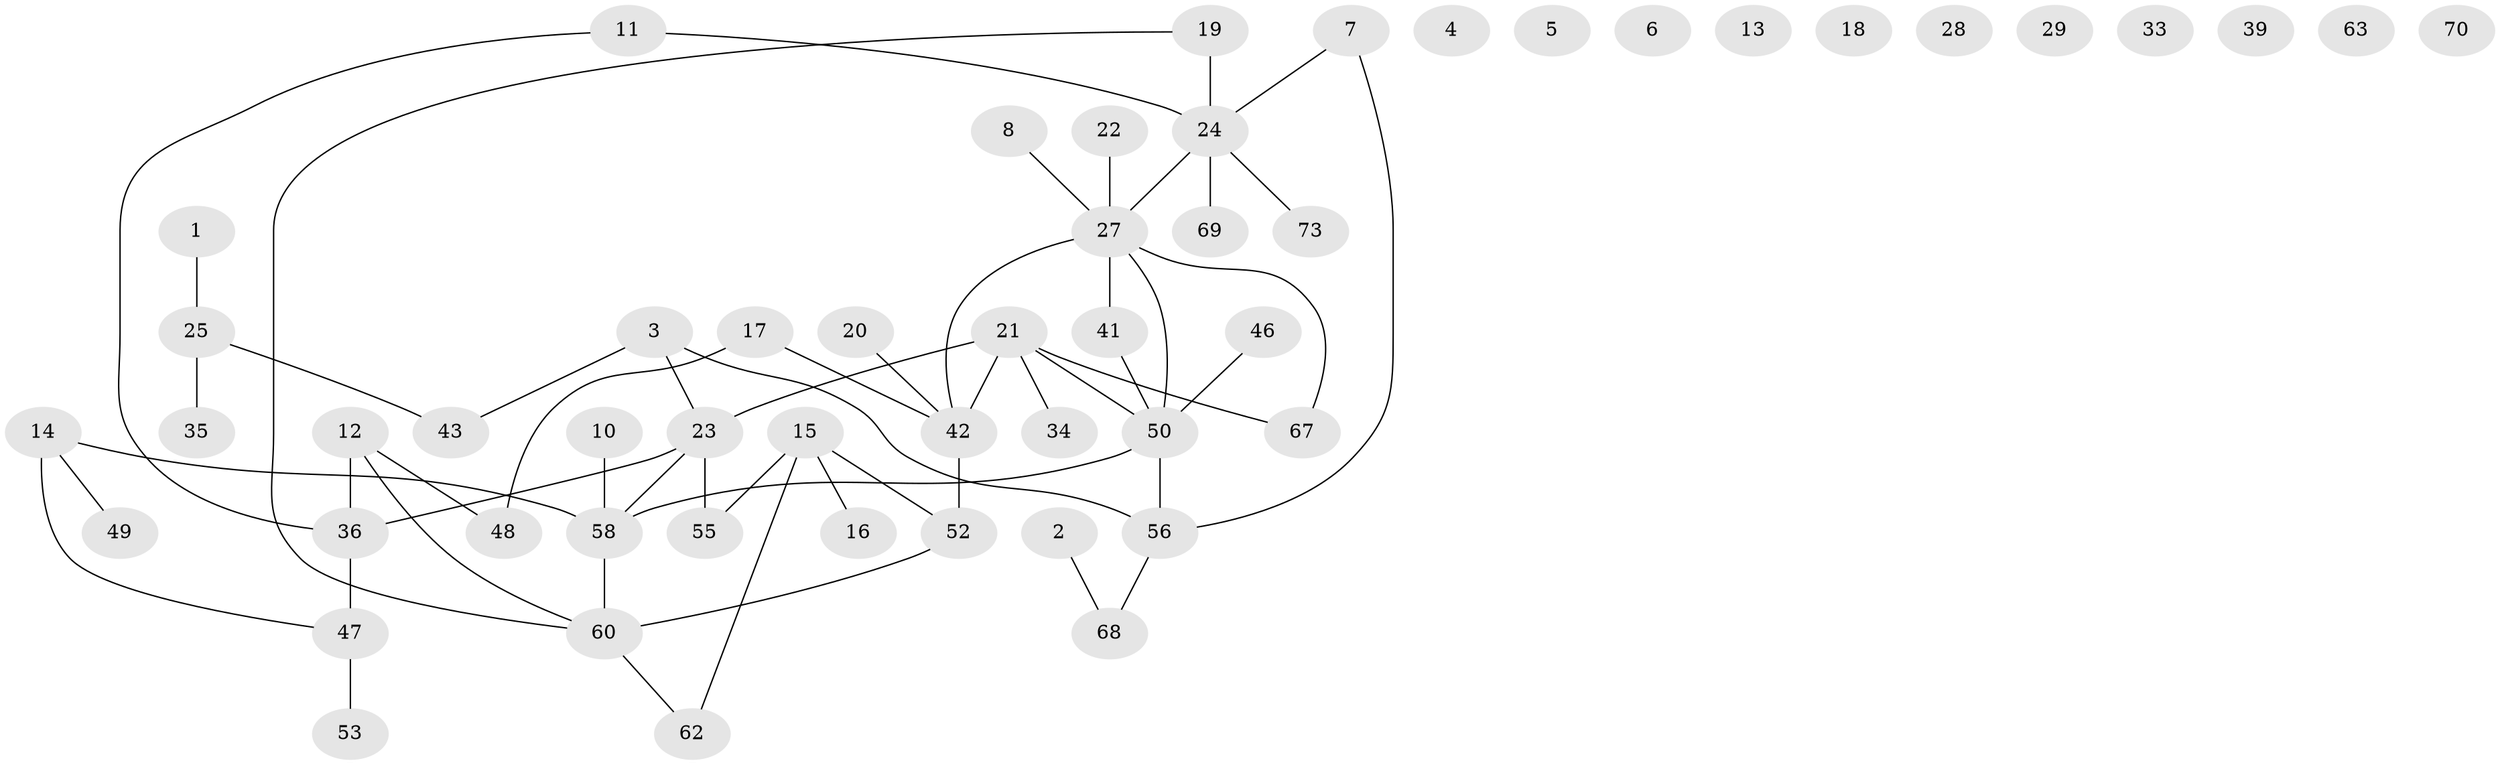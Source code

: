 // original degree distribution, {1: 0.24358974358974358, 4: 0.11538461538461539, 0: 0.1282051282051282, 2: 0.32051282051282054, 5: 0.07692307692307693, 3: 0.10256410256410256, 7: 0.01282051282051282}
// Generated by graph-tools (version 1.1) at 2025/41/03/06/25 10:41:23]
// undirected, 53 vertices, 55 edges
graph export_dot {
graph [start="1"]
  node [color=gray90,style=filled];
  1 [super="+38"];
  2 [super="+9"];
  3 [super="+61"];
  4 [super="+26"];
  5;
  6;
  7 [super="+57"];
  8;
  10 [super="+77"];
  11 [super="+75"];
  12 [super="+30"];
  13;
  14 [super="+59"];
  15 [super="+44"];
  16;
  17;
  18;
  19;
  20;
  21 [super="+31"];
  22;
  23 [super="+40"];
  24 [super="+37"];
  25 [super="+32"];
  27 [super="+51"];
  28;
  29;
  33;
  34;
  35;
  36 [super="+45"];
  39;
  41;
  42 [super="+64"];
  43;
  46;
  47 [super="+74"];
  48;
  49;
  50 [super="+54"];
  52;
  53;
  55;
  56 [super="+66"];
  58 [super="+78"];
  60 [super="+65"];
  62 [super="+76"];
  63;
  67 [super="+71"];
  68 [super="+72"];
  69;
  70;
  73;
  1 -- 25;
  2 -- 68;
  3 -- 23 [weight=2];
  3 -- 43;
  3 -- 56;
  7 -- 24;
  7 -- 56;
  8 -- 27;
  10 -- 58;
  11 -- 36;
  11 -- 24;
  12 -- 36;
  12 -- 48;
  12 -- 60;
  14 -- 47;
  14 -- 49;
  14 -- 58;
  15 -- 16;
  15 -- 52;
  15 -- 55;
  15 -- 62;
  17 -- 48;
  17 -- 42;
  19 -- 24 [weight=2];
  19 -- 60;
  20 -- 42;
  21 -- 23;
  21 -- 34;
  21 -- 67;
  21 -- 50;
  21 -- 42;
  22 -- 27;
  23 -- 55;
  23 -- 36;
  23 -- 58;
  24 -- 73;
  24 -- 27;
  24 -- 69;
  25 -- 35;
  25 -- 43;
  27 -- 41;
  27 -- 50;
  27 -- 67;
  27 -- 42;
  36 -- 47 [weight=2];
  41 -- 50;
  42 -- 52;
  46 -- 50;
  47 -- 53;
  50 -- 56;
  50 -- 58;
  52 -- 60;
  56 -- 68;
  58 -- 60;
  60 -- 62;
}

